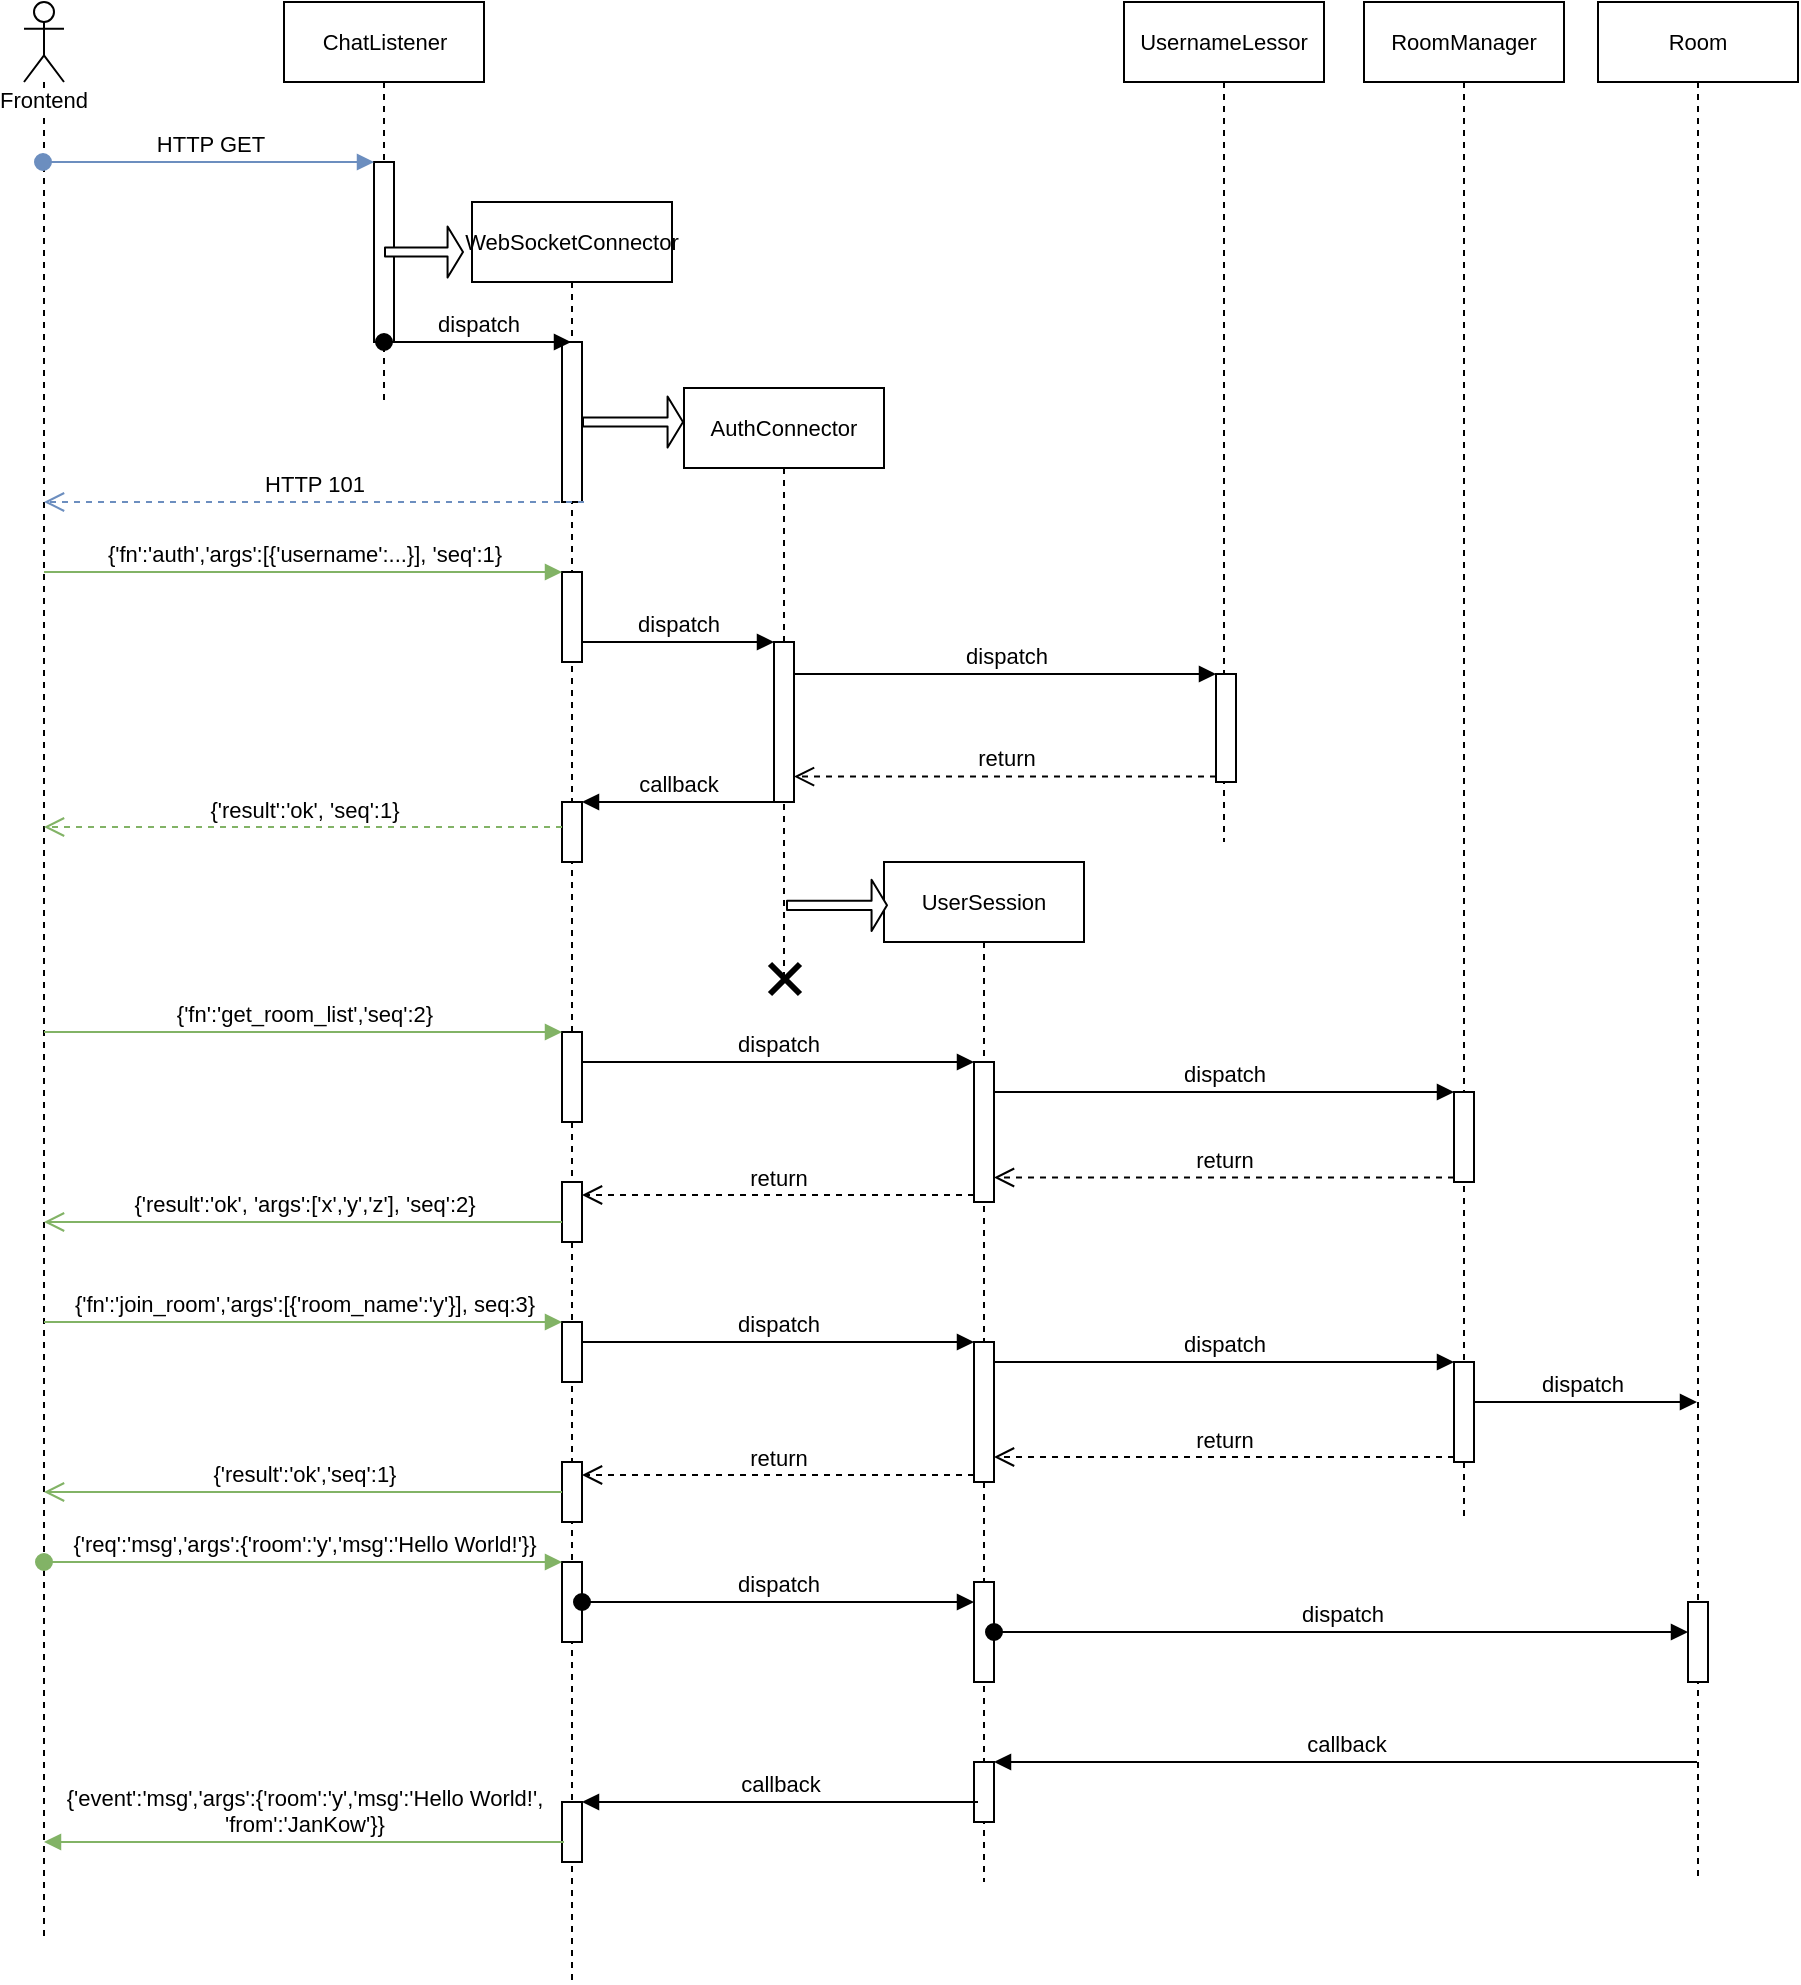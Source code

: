<mxfile version="10.2.8" type="device"><diagram id="9d11cac5-058a-353e-5eb1-6e2865a4c5b2" name="Page-1"><mxGraphModel dx="856" dy="520" grid="1" gridSize="10" guides="1" tooltips="1" connect="1" arrows="1" fold="1" page="1" pageScale="1" pageWidth="827" pageHeight="1169" background="#ffffff" math="0" shadow="0"><root><mxCell id="0"/><mxCell id="1" parent="0"/><mxCell id="4" value="WebSocketConnector" style="shape=umlLifeline;perimeter=lifelinePerimeter;whiteSpace=wrap;html=1;container=1;collapsible=0;recursiveResize=0;outlineConnect=0;fontSize=11;" parent="1" vertex="1"><mxGeometry x="264" y="140" width="100" height="890" as="geometry"/></mxCell><mxCell id="19" value="" style="html=1;points=[];perimeter=orthogonalPerimeter;fontSize=11;" parent="4" vertex="1"><mxGeometry x="45" y="70" width="10" height="80" as="geometry"/></mxCell><mxCell id="24" value="" style="html=1;points=[];perimeter=orthogonalPerimeter;fontSize=11;" parent="4" vertex="1"><mxGeometry x="45" y="185" width="10" height="45" as="geometry"/></mxCell><mxCell id="36" value="" style="html=1;points=[];perimeter=orthogonalPerimeter;fontSize=11;" parent="4" vertex="1"><mxGeometry x="45" y="415" width="10" height="45" as="geometry"/></mxCell><mxCell id="48" value="" style="html=1;points=[];perimeter=orthogonalPerimeter;fontSize=11;" parent="4" vertex="1"><mxGeometry x="45" y="560" width="10" height="30" as="geometry"/></mxCell><mxCell id="67" value="" style="html=1;points=[];perimeter=orthogonalPerimeter;fontSize=11;" parent="4" vertex="1"><mxGeometry x="45" y="680" width="10" height="40" as="geometry"/></mxCell><mxCell id="73" value="" style="html=1;points=[];perimeter=orthogonalPerimeter;fontSize=11;" parent="4" vertex="1"><mxGeometry x="45" y="300" width="10" height="30" as="geometry"/></mxCell><mxCell id="76" value="" style="html=1;points=[];perimeter=orthogonalPerimeter;fontSize=11;" parent="4" vertex="1"><mxGeometry x="45" y="490" width="10" height="30" as="geometry"/></mxCell><mxCell id="77" value="" style="html=1;points=[];perimeter=orthogonalPerimeter;fontSize=11;" parent="4" vertex="1"><mxGeometry x="45" y="630" width="10" height="30" as="geometry"/></mxCell><mxCell id="83" value="" style="html=1;points=[];perimeter=orthogonalPerimeter;fontSize=11;" parent="4" vertex="1"><mxGeometry x="45" y="800" width="10" height="30" as="geometry"/></mxCell><mxCell id="87" value="{'event':'msg','args':{'room':'y','msg':'Hello World!',&lt;br&gt;'from':'JanKow'}}" style="html=1;verticalAlign=bottom;endArrow=block;strokeWidth=1;fontSize=11;fillColor=#d5e8d4;strokeColor=#82b366;" parent="4" target="13" edge="1"><mxGeometry width="80" relative="1" as="geometry"><mxPoint x="46" y="820" as="sourcePoint"/><mxPoint x="126" y="820" as="targetPoint"/></mxGeometry></mxCell><mxCell id="6" value="AuthConnector" style="shape=umlLifeline;perimeter=lifelinePerimeter;whiteSpace=wrap;html=1;container=1;collapsible=0;recursiveResize=0;outlineConnect=0;fontSize=11;" parent="1" vertex="1"><mxGeometry x="370" y="233" width="100" height="295" as="geometry"/></mxCell><mxCell id="28" value="" style="html=1;points=[];perimeter=orthogonalPerimeter;fontSize=11;" parent="6" vertex="1"><mxGeometry x="45" y="127" width="10" height="80" as="geometry"/></mxCell><mxCell id="7" value="ChatListener" style="html=1;points=[];perimeter=orthogonalPerimeter;shape=umlLifeline;participant=label;fontFamily=Helvetica;fontSize=11;fontColor=#000000;align=center;strokeColor=#000000;fillColor=#ffffff;size=40;" parent="1" vertex="1"><mxGeometry x="170" y="40" width="100" height="200" as="geometry"/></mxCell><mxCell id="8" value="UsernameLessor" style="shape=umlLifeline;perimeter=lifelinePerimeter;whiteSpace=wrap;html=1;container=1;collapsible=0;recursiveResize=0;outlineConnect=0;fontSize=11;" parent="1" vertex="1"><mxGeometry x="590" y="40" width="100" height="420" as="geometry"/></mxCell><mxCell id="31" value="" style="html=1;points=[];perimeter=orthogonalPerimeter;fontSize=11;" parent="8" vertex="1"><mxGeometry x="46" y="336" width="10" height="54" as="geometry"/></mxCell><mxCell id="9" value="UserSession" style="shape=umlLifeline;perimeter=lifelinePerimeter;whiteSpace=wrap;html=1;container=1;collapsible=0;recursiveResize=0;outlineConnect=0;fontSize=11;" parent="1" vertex="1"><mxGeometry x="470" y="470" width="100" height="510" as="geometry"/></mxCell><mxCell id="41" value="" style="html=1;points=[];perimeter=orthogonalPerimeter;fontSize=11;" parent="9" vertex="1"><mxGeometry x="45" y="100" width="10" height="70" as="geometry"/></mxCell><mxCell id="54" value="" style="html=1;points=[];perimeter=orthogonalPerimeter;fontSize=11;" parent="9" vertex="1"><mxGeometry x="45" y="240" width="10" height="70" as="geometry"/></mxCell><mxCell id="69" value="" style="html=1;points=[];perimeter=orthogonalPerimeter;fontSize=11;" parent="9" vertex="1"><mxGeometry x="45" y="360" width="10" height="50" as="geometry"/></mxCell><mxCell id="80" value="" style="html=1;points=[];perimeter=orthogonalPerimeter;fontSize=11;" parent="9" vertex="1"><mxGeometry x="45" y="450" width="10" height="30" as="geometry"/></mxCell><mxCell id="10" value="RoomManager" style="shape=umlLifeline;perimeter=lifelinePerimeter;whiteSpace=wrap;html=1;container=1;collapsible=0;recursiveResize=0;outlineConnect=0;fontSize=11;" parent="1" vertex="1"><mxGeometry x="710" y="40" width="100" height="760" as="geometry"/></mxCell><mxCell id="45" value="" style="html=1;points=[];perimeter=orthogonalPerimeter;fontSize=11;" parent="10" vertex="1"><mxGeometry x="45" y="545" width="10" height="45" as="geometry"/></mxCell><mxCell id="63" value="dispatch" style="html=1;verticalAlign=bottom;startArrow=oval;startFill=1;endArrow=block;startSize=8;strokeWidth=1;fontSize=11;" parent="10" target="44" edge="1"><mxGeometry width="60" relative="1" as="geometry"><mxPoint x="50" y="700" as="sourcePoint"/><mxPoint x="110" y="700" as="targetPoint"/></mxGeometry></mxCell><mxCell id="13" value="Frontend" style="shape=umlLifeline;participant=umlActor;perimeter=lifelinePerimeter;whiteSpace=wrap;html=1;container=1;collapsible=0;recursiveResize=0;verticalAlign=top;spacingTop=36;labelBackgroundColor=#ffffff;outlineConnect=0;fontSize=11;" parent="1" vertex="1"><mxGeometry x="40" y="40" width="20" height="970" as="geometry"/></mxCell><mxCell id="16" value="" style="html=1;points=[];perimeter=orthogonalPerimeter;fontSize=11;" parent="1" vertex="1"><mxGeometry x="215" y="120" width="10" height="90" as="geometry"/></mxCell><mxCell id="17" value="HTTP GET" style="html=1;verticalAlign=bottom;startArrow=oval;endArrow=block;startSize=8;strokeWidth=1;fontSize=11;fillColor=#dae8fc;strokeColor=#6c8ebf;" parent="1" edge="1"><mxGeometry relative="1" as="geometry"><mxPoint x="49.5" y="120" as="sourcePoint"/><mxPoint x="215" y="120" as="targetPoint"/></mxGeometry></mxCell><mxCell id="18" value="dispatch" style="html=1;verticalAlign=bottom;startArrow=oval;startFill=1;endArrow=block;startSize=8;strokeWidth=1;fontSize=11;" parent="1" target="4" edge="1"><mxGeometry width="60" relative="1" as="geometry"><mxPoint x="220" y="210" as="sourcePoint"/><mxPoint x="280" y="210" as="targetPoint"/></mxGeometry></mxCell><mxCell id="20" value="HTTP 101" style="html=1;verticalAlign=bottom;endArrow=open;dashed=1;endSize=8;strokeWidth=1;fontSize=11;fillColor=#dae8fc;strokeColor=#6c8ebf;" parent="1" target="13" edge="1"><mxGeometry relative="1" as="geometry"><mxPoint x="320" y="290" as="sourcePoint"/><mxPoint x="240" y="290" as="targetPoint"/></mxGeometry></mxCell><mxCell id="25" value="{'fn':'auth','args':[{'username':...}], 'seq':1}" style="html=1;verticalAlign=bottom;endArrow=block;entryX=0;entryY=0;strokeWidth=1;fontSize=11;fillColor=#d5e8d4;strokeColor=#82b366;" parent="1" source="13" target="24" edge="1"><mxGeometry relative="1" as="geometry"><mxPoint x="240" y="325" as="sourcePoint"/></mxGeometry></mxCell><mxCell id="26" value="{'result':'ok', 'seq':1}" style="html=1;verticalAlign=bottom;endArrow=open;dashed=1;endSize=8;strokeWidth=1;fontSize=11;fillColor=#d5e8d4;strokeColor=#82b366;" parent="1" target="13" edge="1"><mxGeometry relative="1" as="geometry"><mxPoint x="240" y="401" as="targetPoint"/><mxPoint x="309" y="452.5" as="sourcePoint"/></mxGeometry></mxCell><mxCell id="29" value="dispatch" style="html=1;verticalAlign=bottom;endArrow=block;entryX=0;entryY=0;strokeWidth=1;fontSize=11;" parent="1" source="24" target="28" edge="1"><mxGeometry relative="1" as="geometry"><mxPoint x="353" y="360" as="sourcePoint"/></mxGeometry></mxCell><mxCell id="32" value="dispatch" style="html=1;verticalAlign=bottom;endArrow=block;entryX=0;entryY=0;strokeWidth=1;fontSize=11;" parent="1" source="28" target="31" edge="1"><mxGeometry relative="1" as="geometry"><mxPoint x="566" y="376" as="sourcePoint"/></mxGeometry></mxCell><mxCell id="33" value="return" style="html=1;verticalAlign=bottom;endArrow=open;dashed=1;endSize=8;exitX=0;exitY=0.95;strokeWidth=1;fontSize=11;" parent="1" source="31" target="28" edge="1"><mxGeometry relative="1" as="geometry"><mxPoint x="430" y="425" as="targetPoint"/></mxGeometry></mxCell><mxCell id="11" value="" style="shape=umlDestroy;whiteSpace=wrap;html=1;strokeWidth=3;fontSize=11;" parent="1" vertex="1"><mxGeometry x="413" y="521" width="15" height="15" as="geometry"/></mxCell><mxCell id="37" value="{'fn':'get_room_list','seq':2}" style="html=1;verticalAlign=bottom;endArrow=block;entryX=0;entryY=0;strokeWidth=1;fontSize=11;fillColor=#d5e8d4;strokeColor=#82b366;" parent="1" source="13" target="36" edge="1"><mxGeometry relative="1" as="geometry"><mxPoint x="239" y="555" as="sourcePoint"/></mxGeometry></mxCell><mxCell id="38" value="{'result':'ok', 'args':['x','y','z'], 'seq':2}" style="html=1;verticalAlign=bottom;endArrow=open;endSize=8;strokeWidth=1;fontSize=11;fillColor=#d5e8d4;strokeColor=#82b366;" parent="1" source="76" target="13" edge="1"><mxGeometry relative="1" as="geometry"><mxPoint x="239" y="631" as="targetPoint"/><Array as="points"><mxPoint x="290" y="650"/></Array></mxGeometry></mxCell><mxCell id="42" value="dispatch" style="html=1;verticalAlign=bottom;endArrow=block;entryX=0;entryY=0;strokeWidth=1;fontSize=11;" parent="1" source="36" target="41" edge="1"><mxGeometry relative="1" as="geometry"><mxPoint x="445" y="555" as="sourcePoint"/></mxGeometry></mxCell><mxCell id="43" value="return" style="html=1;verticalAlign=bottom;endArrow=open;endSize=8;exitX=0;exitY=0.95;strokeWidth=1;fontSize=11;endFill=0;dashed=1;" parent="1" source="41" target="76" edge="1"><mxGeometry relative="1" as="geometry"><mxPoint x="445" y="631" as="targetPoint"/></mxGeometry></mxCell><mxCell id="44" value="Room" style="shape=umlLifeline;perimeter=lifelinePerimeter;whiteSpace=wrap;html=1;container=1;collapsible=0;recursiveResize=0;outlineConnect=0;fontSize=11;" parent="1" vertex="1"><mxGeometry x="827" y="40" width="100" height="940" as="geometry"/></mxCell><mxCell id="78" value="" style="html=1;points=[];perimeter=orthogonalPerimeter;fontSize=11;" parent="44" vertex="1"><mxGeometry x="45" y="800" width="10" height="40" as="geometry"/></mxCell><mxCell id="46" value="dispatch" style="html=1;verticalAlign=bottom;endArrow=block;entryX=0;entryY=0;strokeWidth=1;fontSize=11;" parent="1" source="41" target="45" edge="1"><mxGeometry relative="1" as="geometry"><mxPoint x="685" y="585" as="sourcePoint"/></mxGeometry></mxCell><mxCell id="47" value="return" style="html=1;verticalAlign=bottom;endArrow=open;dashed=1;endSize=8;exitX=0;exitY=0.95;strokeWidth=1;fontSize=11;" parent="1" source="45" target="41" edge="1"><mxGeometry relative="1" as="geometry"><mxPoint x="685" y="661" as="targetPoint"/></mxGeometry></mxCell><mxCell id="49" value="{'fn':'join_room','args':[{'room_name':'y'}], seq:3}" style="html=1;verticalAlign=bottom;endArrow=block;entryX=0;entryY=0;strokeWidth=1;fontSize=11;fillColor=#d5e8d4;strokeColor=#82b366;" parent="1" source="13" target="48" edge="1"><mxGeometry relative="1" as="geometry"><mxPoint x="239" y="700" as="sourcePoint"/></mxGeometry></mxCell><mxCell id="50" value="{'result':'ok','seq':1}" style="html=1;verticalAlign=bottom;endArrow=open;endSize=8;strokeWidth=1;fontSize=11;fillColor=#d5e8d4;strokeColor=#82b366;" parent="1" source="77" target="13" edge="1"><mxGeometry relative="1" as="geometry"><mxPoint x="40" y="795" as="targetPoint"/><mxPoint x="290" y="790" as="sourcePoint"/></mxGeometry></mxCell><mxCell id="55" value="dispatch" style="html=1;verticalAlign=bottom;endArrow=block;entryX=0;entryY=0;strokeWidth=1;fontSize=11;" parent="1" source="48" target="54" edge="1"><mxGeometry relative="1" as="geometry"><mxPoint x="445" y="710" as="sourcePoint"/></mxGeometry></mxCell><mxCell id="56" value="return" style="html=1;verticalAlign=bottom;endArrow=open;endSize=8;exitX=0;exitY=0.95;strokeWidth=1;fontSize=11;dashed=1;" parent="1" source="54" target="77" edge="1"><mxGeometry relative="1" as="geometry"><mxPoint x="445" y="786" as="targetPoint"/></mxGeometry></mxCell><mxCell id="57" value="" style="html=1;points=[];perimeter=orthogonalPerimeter;fontSize=11;" parent="1" vertex="1"><mxGeometry x="755" y="720" width="10" height="50" as="geometry"/></mxCell><mxCell id="58" value="dispatch" style="html=1;verticalAlign=bottom;endArrow=block;entryX=0;entryY=0;strokeWidth=1;fontSize=11;" parent="1" source="54" target="57" edge="1"><mxGeometry relative="1" as="geometry"><mxPoint x="800" y="720" as="sourcePoint"/></mxGeometry></mxCell><mxCell id="59" value="return" style="html=1;verticalAlign=bottom;endArrow=open;dashed=1;endSize=8;exitX=0;exitY=0.95;strokeWidth=1;fontSize=11;" parent="1" source="57" target="54" edge="1"><mxGeometry relative="1" as="geometry"><mxPoint x="800" y="796" as="targetPoint"/></mxGeometry></mxCell><mxCell id="68" value="{'req':'msg','args':{'room':'y','msg':'Hello World!'}}" style="html=1;verticalAlign=bottom;startArrow=oval;endArrow=block;startSize=8;strokeWidth=1;fontSize=11;fillColor=#d5e8d4;strokeColor=#82b366;" parent="1" source="13" target="67" edge="1"><mxGeometry relative="1" as="geometry"><mxPoint x="254" y="820" as="sourcePoint"/></mxGeometry></mxCell><mxCell id="70" value="dispatch" style="html=1;verticalAlign=bottom;startArrow=oval;endArrow=block;startSize=8;strokeWidth=1;fontSize=11;" parent="1" source="67" target="69" edge="1"><mxGeometry relative="1" as="geometry"><mxPoint x="455" y="840" as="sourcePoint"/></mxGeometry></mxCell><mxCell id="74" value="callback" style="html=1;verticalAlign=bottom;endArrow=block;entryX=1;entryY=0;strokeWidth=1;fontSize=11;" parent="1" source="28" target="73" edge="1"><mxGeometry relative="1" as="geometry"><mxPoint x="379" y="430" as="sourcePoint"/></mxGeometry></mxCell><mxCell id="79" value="dispatch" style="html=1;verticalAlign=bottom;startArrow=oval;endArrow=block;startSize=8;strokeWidth=1;fontSize=11;" parent="1" source="69" target="78" edge="1"><mxGeometry relative="1" as="geometry"><mxPoint x="812" y="830" as="sourcePoint"/></mxGeometry></mxCell><mxCell id="81" value="callback" style="html=1;verticalAlign=bottom;endArrow=block;entryX=1;entryY=0;strokeWidth=1;fontSize=11;" parent="1" source="44" target="80" edge="1"><mxGeometry relative="1" as="geometry"><mxPoint x="585" y="920" as="sourcePoint"/></mxGeometry></mxCell><mxCell id="84" value="callback" style="html=1;verticalAlign=bottom;endArrow=block;entryX=1;entryY=0;strokeWidth=1;fontSize=11;" parent="1" target="83" edge="1"><mxGeometry relative="1" as="geometry"><mxPoint x="517" y="940" as="sourcePoint"/></mxGeometry></mxCell><mxCell id="88" value="" style="shape=flexArrow;endArrow=classic;html=1;fillColor=#ffffff;strokeWidth=1;fontSize=11;width=4.571;endSize=2.24;" parent="1" edge="1"><mxGeometry width="50" height="50" relative="1" as="geometry"><mxPoint x="220" y="165" as="sourcePoint"/><mxPoint x="260" y="165" as="targetPoint"/></mxGeometry></mxCell><mxCell id="89" value="" style="shape=flexArrow;endArrow=classic;html=1;fillColor=#ffffff;strokeWidth=1;fontSize=11;width=4.571;endSize=2.24;" parent="1" edge="1"><mxGeometry width="50" height="50" relative="1" as="geometry"><mxPoint x="319" y="250" as="sourcePoint"/><mxPoint x="370" y="250" as="targetPoint"/></mxGeometry></mxCell><mxCell id="90" value="" style="shape=flexArrow;endArrow=classic;html=1;fillColor=#ffffff;strokeWidth=1;fontSize=11;width=4.571;endSize=2.24;" parent="1" edge="1"><mxGeometry width="50" height="50" relative="1" as="geometry"><mxPoint x="421" y="491.667" as="sourcePoint"/><mxPoint x="472" y="491.667" as="targetPoint"/></mxGeometry></mxCell></root></mxGraphModel></diagram><diagram id="e17fe88d-9c08-3a24-ee42-f33018ac5349" name="Page-2"><mxGraphModel dx="1683" dy="520" grid="1" gridSize="10" guides="1" tooltips="1" connect="1" arrows="1" fold="1" page="1" pageScale="1" pageWidth="827" pageHeight="1169" background="#ffffff" math="0" shadow="0"><root><mxCell id="0"/><mxCell id="1" parent="0"/><mxCell id="2" value="ChatListener" style="swimlane;fontStyle=1;align=center;verticalAlign=top;childLayout=stackLayout;horizontal=1;startSize=26;horizontalStack=0;resizeParent=1;resizeParentMax=0;resizeLast=0;collapsible=1;marginBottom=0;swimlaneFillColor=#ffffff;fontSize=11;shadow=1;fillColor=#fff2cc;strokeColor=#d6b656;" parent="1" vertex="1"><mxGeometry x="-70" y="222" width="310" height="112" as="geometry"/></mxCell><mxCell id="3" value="socketHandler: int" style="text;strokeColor=none;fillColor=none;align=left;verticalAlign=top;spacingLeft=4;spacingRight=4;overflow=hidden;rotatable=0;points=[[0,0.5],[1,0.5]];portConstraint=eastwest;" parent="2" vertex="1"><mxGeometry y="26" width="310" height="26" as="geometry"/></mxCell><mxCell id="4" value="" style="line;strokeWidth=1;fillColor=none;align=left;verticalAlign=middle;spacingTop=-1;spacingLeft=3;spacingRight=3;rotatable=0;labelPosition=right;points=[];portConstraint=eastwest;" parent="2" vertex="1"><mxGeometry y="52" width="310" height="8" as="geometry"/></mxCell><mxCell id="59" value="--- listenForConnections(socketHandler int): socket int" style="text;strokeColor=none;fillColor=none;align=left;verticalAlign=top;spacingLeft=4;spacingRight=4;overflow=hidden;rotatable=0;points=[[0,0.5],[1,0.5]];portConstraint=eastwest;" parent="2" vertex="1"><mxGeometry y="60" width="310" height="26" as="geometry"/></mxCell><mxCell id="5" value="#-- spawnConnector: (socket int) WebSocketConnector" style="text;strokeColor=none;fillColor=none;align=left;verticalAlign=top;spacingLeft=4;spacingRight=4;overflow=hidden;rotatable=0;points=[[0,0.5],[1,0.5]];portConstraint=eastwest;" parent="2" vertex="1"><mxGeometry y="86" width="310" height="26" as="geometry"/></mxCell><mxCell id="27" value="WebSocketConnector" style="swimlane;fontStyle=1;align=center;verticalAlign=top;childLayout=stackLayout;horizontal=1;startSize=26;horizontalStack=0;resizeParent=1;resizeParentMax=0;resizeLast=0;collapsible=1;marginBottom=0;swimlaneFillColor=#ffffff;fontSize=11;shadow=1;fillColor=#fff2cc;strokeColor=#d6b656;" parent="1" vertex="1"><mxGeometry x="-58.5" y="389" width="287" height="164" as="geometry"/></mxCell><mxCell id="28" value="listeningActor: address&lt;Authorizer|UserSession&gt;" style="text;strokeColor=none;fillColor=none;align=left;verticalAlign=top;spacingLeft=4;spacingRight=4;overflow=hidden;rotatable=0;points=[[0,0.5],[1,0.5]];portConstraint=eastwest;" parent="27" vertex="1"><mxGeometry y="26" width="287" height="26" as="geometry"/></mxCell><mxCell id="48" value="socket: int" style="text;strokeColor=none;fillColor=none;align=left;verticalAlign=top;spacingLeft=4;spacingRight=4;overflow=hidden;rotatable=0;points=[[0,0.5],[1,0.5]];portConstraint=eastwest;" parent="27" vertex="1"><mxGeometry y="52" width="287" height="26" as="geometry"/></mxCell><mxCell id="29" value="" style="line;strokeWidth=1;fillColor=none;align=left;verticalAlign=middle;spacingTop=-1;spacingLeft=3;spacingRight=3;rotatable=0;labelPosition=right;points=[];portConstraint=eastwest;" parent="27" vertex="1"><mxGeometry y="78" width="287" height="8" as="geometry"/></mxCell><mxCell id="51" value="--- structToFrame(message struct)" style="text;strokeColor=none;fillColor=none;align=left;verticalAlign=top;spacingLeft=4;spacingRight=4;overflow=hidden;rotatable=0;points=[[0,0.5],[1,0.5]];portConstraint=eastwest;" parent="27" vertex="1"><mxGeometry y="86" width="287" height="26" as="geometry"/></mxCell><mxCell id="52" value="--- frameToStuct(frame string)" style="text;strokeColor=none;fillColor=none;align=left;verticalAlign=top;spacingLeft=4;spacingRight=4;overflow=hidden;rotatable=0;points=[[0,0.5],[1,0.5]];portConstraint=eastwest;" parent="27" vertex="1"><mxGeometry y="112" width="287" height="26" as="geometry"/></mxCell><mxCell id="49" value="--- receiveFromSocket(socket)&#10;" style="text;strokeColor=none;fillColor=none;align=left;verticalAlign=top;spacingLeft=4;spacingRight=4;overflow=hidden;rotatable=0;points=[[0,0.5],[1,0.5]];portConstraint=eastwest;" parent="27" vertex="1"><mxGeometry y="138" width="287" height="26" as="geometry"/></mxCell><mxCell id="J-t5DaQAHa5lN1HI0Ne4-85" value="obtainName: struct&amp;lt;string,address&amp;lt;Authorizer&amp;gt;&amp;gt;" style="edgeStyle=orthogonalEdgeStyle;rounded=0;orthogonalLoop=1;jettySize=auto;html=1;" edge="1" parent="1" source="31" target="35"><mxGeometry x="0.453" y="-100" relative="1" as="geometry"><Array as="points"><mxPoint x="620" y="360"/><mxPoint x="620" y="360"/></Array><mxPoint as="offset"/></mxGeometry></mxCell><mxCell id="J-t5DaQAHa5lN1HI0Ne4-86" value="returnObtainedName: struct&amp;lt;string,int&amp;gt;" style="edgeStyle=orthogonalEdgeStyle;rounded=0;orthogonalLoop=1;jettySize=auto;html=1;" edge="1" parent="1" source="35" target="31"><mxGeometry x="0.402" y="-80" relative="1" as="geometry"><mxPoint x="470" y="500" as="targetPoint"/><mxPoint x="570" y="360" as="sourcePoint"/><Array as="points"><mxPoint x="590" y="360"/><mxPoint x="590" y="360"/></Array><mxPoint as="offset"/></mxGeometry></mxCell><mxCell id="31" value="Authorizer" style="swimlane;fontStyle=1;align=center;verticalAlign=top;childLayout=stackLayout;horizontal=1;startSize=26;horizontalStack=0;resizeParent=1;resizeParentMax=0;resizeLast=0;collapsible=1;marginBottom=0;swimlaneFillColor=#ffffff;fontSize=11;shadow=1;fillColor=#fff2cc;strokeColor=#d6b656;" parent="1" vertex="1"><mxGeometry x="480" y="415" width="250" height="60" as="geometry"/></mxCell><mxCell id="32" value="connector: address&lt;WebSocketConnector&gt;" style="text;strokeColor=none;fillColor=none;align=left;verticalAlign=top;spacingLeft=4;spacingRight=4;overflow=hidden;rotatable=0;points=[[0,0.5],[1,0.5]];portConstraint=eastwest;" parent="31" vertex="1"><mxGeometry y="26" width="250" height="26" as="geometry"/></mxCell><mxCell id="33" value="" style="line;strokeWidth=1;fillColor=none;align=left;verticalAlign=middle;spacingTop=-1;spacingLeft=3;spacingRight=3;rotatable=0;labelPosition=right;points=[];portConstraint=eastwest;" parent="31" vertex="1"><mxGeometry y="52" width="250" height="8" as="geometry"/></mxCell><mxCell id="35" value="UsernameKeeper" style="swimlane;fontStyle=1;align=center;verticalAlign=top;childLayout=stackLayout;horizontal=1;startSize=26;horizontalStack=0;resizeParent=1;resizeParentMax=0;resizeLast=0;collapsible=1;marginBottom=0;swimlaneFillColor=#ffffff;fontSize=11;shadow=1;fillColor=#fff2cc;strokeColor=#d6b656;" parent="1" vertex="1"><mxGeometry x="485" y="238" width="240" height="60" as="geometry"/></mxCell><mxCell id="36" value="reservedNames: vector(string)" style="text;strokeColor=none;fillColor=none;align=left;verticalAlign=top;spacingLeft=4;spacingRight=4;overflow=hidden;rotatable=0;points=[[0,0.5],[1,0.5]];portConstraint=eastwest;" parent="35" vertex="1"><mxGeometry y="26" width="240" height="26" as="geometry"/></mxCell><mxCell id="37" value="" style="line;strokeWidth=1;fillColor=none;align=left;verticalAlign=middle;spacingTop=-1;spacingLeft=3;spacingRight=3;rotatable=0;labelPosition=right;points=[];portConstraint=eastwest;" parent="35" vertex="1"><mxGeometry y="52" width="240" height="8" as="geometry"/></mxCell><mxCell id="J-t5DaQAHa5lN1HI0Ne4-122" value="&lt;span&gt;returnRoomList:: vector&amp;lt;string&amp;gt;&lt;/span&gt;" style="edgeStyle=orthogonalEdgeStyle;rounded=0;orthogonalLoop=1;jettySize=auto;html=1;" edge="1" parent="1" source="39" target="J-t5DaQAHa5lN1HI0Ne4-89"><mxGeometry x="-0.465" relative="1" as="geometry"><Array as="points"><mxPoint x="830" y="420"/></Array><mxPoint as="offset"/></mxGeometry></mxCell><mxCell id="J-t5DaQAHa5lN1HI0Ne4-128" value="joinUser: struct&amp;lt;string, &lt;br&gt;address&amp;lt;UserSession&amp;gt;&amp;gt;" style="edgeStyle=orthogonalEdgeStyle;rounded=0;orthogonalLoop=1;jettySize=auto;html=1;shadow=0;align=right;" edge="1" parent="1" source="39" target="43"><mxGeometry x="0.529" y="10" relative="1" as="geometry"><Array as="points"><mxPoint x="1070" y="610"/><mxPoint x="1070" y="610"/></Array><mxPoint as="offset"/></mxGeometry></mxCell><mxCell id="39" value="RoomManager" style="swimlane;fontStyle=1;align=center;verticalAlign=top;childLayout=stackLayout;horizontal=1;startSize=26;horizontalStack=0;resizeParent=1;resizeParentMax=0;resizeLast=0;collapsible=1;marginBottom=0;swimlaneFillColor=#ffffff;fontSize=11;shadow=1;fillColor=#fff2cc;strokeColor=#d6b656;" parent="1" vertex="1"><mxGeometry x="1005" y="376" width="420" height="60" as="geometry"/></mxCell><mxCell id="40" value="rooms: vector&lt;struct&lt;string, address&lt;Room&gt;&gt;&gt;" style="text;strokeColor=none;fillColor=none;align=left;verticalAlign=top;spacingLeft=4;spacingRight=4;overflow=hidden;rotatable=0;points=[[0,0.5],[1,0.5]];portConstraint=eastwest;" parent="39" vertex="1"><mxGeometry y="26" width="420" height="26" as="geometry"/></mxCell><mxCell id="41" value="" style="line;strokeWidth=1;fillColor=none;align=left;verticalAlign=middle;spacingTop=-1;spacingLeft=3;spacingRight=3;rotatable=0;labelPosition=right;points=[];portConstraint=eastwest;" parent="39" vertex="1"><mxGeometry y="52" width="420" height="8" as="geometry"/></mxCell><mxCell id="J-t5DaQAHa5lN1HI0Ne4-125" value="popMessage:&lt;br&gt;&amp;nbsp;struct&amp;lt;int, string, string&amp;gt;" style="edgeStyle=orthogonalEdgeStyle;rounded=0;orthogonalLoop=1;jettySize=auto;html=1;align=right;" edge="1" parent="1" source="43" target="J-t5DaQAHa5lN1HI0Ne4-89"><mxGeometry x="0.782" y="-10" relative="1" as="geometry"><Array as="points"><mxPoint x="810" y="766"/></Array><mxPoint as="offset"/></mxGeometry></mxCell><mxCell id="J-t5DaQAHa5lN1HI0Ne4-129" value="returnJoinResult:&lt;br&gt;struct &amp;lt;string, int&amp;gt;" style="edgeStyle=orthogonalEdgeStyle;rounded=0;orthogonalLoop=1;jettySize=auto;html=1;shadow=0;align=left;" edge="1" parent="1" source="43" target="39"><mxGeometry x="0.647" y="10" relative="1" as="geometry"><Array as="points"><mxPoint x="1100" y="600"/><mxPoint x="1100" y="600"/></Array><mxPoint as="offset"/></mxGeometry></mxCell><mxCell id="43" value="Room" style="swimlane;fontStyle=1;align=center;verticalAlign=top;childLayout=stackLayout;horizontal=1;startSize=26;horizontalStack=0;resizeParent=1;resizeParentMax=0;resizeLast=0;collapsible=1;marginBottom=0;swimlaneFillColor=#ffffff;fontSize=11;shadow=1;fillColor=#fff2cc;strokeColor=#d6b656;" parent="1" vertex="1"><mxGeometry x="1010" y="710" width="410" height="112" as="geometry"/></mxCell><mxCell id="44" value="joinedUsers: vector&lt;struct&lt;string, address&lt;UserSession&gt;&gt;&gt;" style="text;strokeColor=none;fillColor=none;align=left;verticalAlign=top;spacingLeft=4;spacingRight=4;overflow=hidden;rotatable=0;points=[[0,0.5],[1,0.5]];portConstraint=eastwest;" parent="43" vertex="1"><mxGeometry y="26" width="410" height="26" as="geometry"/></mxCell><mxCell id="45" value="" style="line;strokeWidth=1;fillColor=none;align=left;verticalAlign=middle;spacingTop=-1;spacingLeft=3;spacingRight=3;rotatable=0;labelPosition=right;points=[];portConstraint=eastwest;" parent="43" vertex="1"><mxGeometry y="52" width="410" height="8" as="geometry"/></mxCell><mxCell id="46" value="&lt;-- pushMessageToUser: (message string, username user) UserSession" style="text;strokeColor=none;fillColor=none;align=left;verticalAlign=top;spacingLeft=4;spacingRight=4;overflow=hidden;rotatable=0;points=[[0,0.5],[1,0.5]];portConstraint=eastwest;" parent="43" vertex="1"><mxGeometry y="60" width="410" height="26" as="geometry"/></mxCell><mxCell id="65" value="--&gt; popMessage: (message string, username user) UserSession" style="text;strokeColor=none;fillColor=none;align=left;verticalAlign=top;spacingLeft=4;spacingRight=4;overflow=hidden;rotatable=0;points=[[0,0.5],[1,0.5]];portConstraint=eastwest;" parent="43" vertex="1"><mxGeometry y="86" width="410" height="26" as="geometry"/></mxCell><mxCell id="J-t5DaQAHa5lN1HI0Ne4-71" value="ServerStarter" style="swimlane;fontStyle=1;align=center;verticalAlign=top;childLayout=stackLayout;horizontal=1;startSize=26;horizontalStack=0;resizeParent=1;resizeParentMax=0;resizeLast=0;collapsible=1;marginBottom=0;swimlaneFillColor=#ffffff;fontSize=11;shadow=1;fillColor=#fff2cc;strokeColor=#d6b656;" vertex="1" parent="1"><mxGeometry x="450" y="27" width="310" height="112" as="geometry"/></mxCell><mxCell id="J-t5DaQAHa5lN1HI0Ne4-72" value="socketHandler: int" style="text;strokeColor=none;fillColor=none;align=left;verticalAlign=top;spacingLeft=4;spacingRight=4;overflow=hidden;rotatable=0;points=[[0,0.5],[1,0.5]];portConstraint=eastwest;" vertex="1" parent="J-t5DaQAHa5lN1HI0Ne4-71"><mxGeometry y="26" width="310" height="26" as="geometry"/></mxCell><mxCell id="J-t5DaQAHa5lN1HI0Ne4-78" value="roomList: vector&lt;string&gt;&#10;" style="text;strokeColor=none;fillColor=none;align=left;verticalAlign=top;spacingLeft=4;spacingRight=4;overflow=hidden;rotatable=0;points=[[0,0.5],[1,0.5]];portConstraint=eastwest;" vertex="1" parent="J-t5DaQAHa5lN1HI0Ne4-71"><mxGeometry y="52" width="310" height="26" as="geometry"/></mxCell><mxCell id="J-t5DaQAHa5lN1HI0Ne4-80" value="adminList: vector&lt;struct&lt;string,string&gt;&gt;&#10;" style="text;strokeColor=none;fillColor=none;align=left;verticalAlign=top;spacingLeft=4;spacingRight=4;overflow=hidden;rotatable=0;points=[[0,0.5],[1,0.5]];portConstraint=eastwest;" vertex="1" parent="J-t5DaQAHa5lN1HI0Ne4-71"><mxGeometry y="78" width="310" height="26" as="geometry"/></mxCell><mxCell id="J-t5DaQAHa5lN1HI0Ne4-73" value="" style="line;strokeWidth=1;fillColor=none;align=left;verticalAlign=middle;spacingTop=-1;spacingLeft=3;spacingRight=3;rotatable=0;labelPosition=right;points=[];portConstraint=eastwest;" vertex="1" parent="J-t5DaQAHa5lN1HI0Ne4-71"><mxGeometry y="104" width="310" height="8" as="geometry"/></mxCell><mxCell id="J-t5DaQAHa5lN1HI0Ne4-76" value="socketHandler: int&lt;br&gt;" style="shape=flexArrow;endArrow=classic;html=1;edgeStyle=orthogonalEdgeStyle;fillColor=#fff2cc;strokeColor=#d6b656;shadow=1;fontStyle=1" edge="1" parent="1" source="J-t5DaQAHa5lN1HI0Ne4-71" target="2"><mxGeometry width="50" height="50" relative="1" as="geometry"><mxPoint x="200" y="80" as="sourcePoint"/><mxPoint x="250" y="30" as="targetPoint"/></mxGeometry></mxCell><mxCell id="J-t5DaQAHa5lN1HI0Ne4-77" value="roomList: vector&amp;lt;string&amp;gt;" style="shape=flexArrow;endArrow=classic;html=1;edgeStyle=orthogonalEdgeStyle;shadow=1;fillColor=#fff2cc;strokeColor=#d6b656;fontStyle=1" edge="1" parent="1" source="J-t5DaQAHa5lN1HI0Ne4-71" target="39"><mxGeometry width="50" height="50" relative="1" as="geometry"><mxPoint x="900" y="90" as="sourcePoint"/><mxPoint x="950" y="40" as="targetPoint"/></mxGeometry></mxCell><mxCell id="J-t5DaQAHa5lN1HI0Ne4-79" value="&lt;b&gt;name: string&lt;/b&gt;" style="shape=flexArrow;endArrow=classic;html=1;fillColor=#fff2cc;strokeColor=#d6b656;shadow=1;" edge="1" parent="1" source="39" target="43"><mxGeometry width="50" height="50" relative="1" as="geometry"><mxPoint x="1420" y="573" as="sourcePoint"/><mxPoint x="1410" y="753" as="targetPoint"/><Array as="points"/></mxGeometry></mxCell><mxCell id="J-t5DaQAHa5lN1HI0Ne4-82" value="preservedNames: vector&amp;lt;string&amp;gt;" style="shape=flexArrow;endArrow=classic;html=1;fillColor=#fff2cc;strokeColor=#d6b656;shadow=1;fontStyle=1" edge="1" parent="1" source="J-t5DaQAHa5lN1HI0Ne4-71" target="35"><mxGeometry width="50" height="50" relative="1" as="geometry"><mxPoint x="400" y="220" as="sourcePoint"/><mxPoint x="450" y="170" as="targetPoint"/></mxGeometry></mxCell><mxCell id="J-t5DaQAHa5lN1HI0Ne4-83" value="socket: int" style="shape=flexArrow;endArrow=classic;html=1;edgeStyle=orthogonalEdgeStyle;fillColor=#fff2cc;strokeColor=#d6b656;shadow=1;fontStyle=1" edge="1" parent="1" source="2" target="27"><mxGeometry x="-0.418" width="50" height="50" relative="1" as="geometry"><mxPoint x="118.5" y="410" as="sourcePoint"/><mxPoint x="168.5" y="360" as="targetPoint"/><mxPoint as="offset"/></mxGeometry></mxCell><mxCell id="J-t5DaQAHa5lN1HI0Ne4-84" value="connector:&lt;br&gt;address&amp;lt;WebSocketConnector&amp;gt;&lt;br&gt;" style="shape=flexArrow;endArrow=classic;html=1;edgeStyle=orthogonalEdgeStyle;fillColor=#fff2cc;strokeColor=#d6b656;shadow=1;fontStyle=1" edge="1" parent="1" source="27" target="31"><mxGeometry x="0.841" y="-110" width="50" height="50" relative="1" as="geometry"><mxPoint x="625" y="275" as="sourcePoint"/><mxPoint x="675" y="225" as="targetPoint"/><Array as="points"><mxPoint x="460" y="440"/><mxPoint x="460" y="440"/></Array><mxPoint x="-110" y="-110" as="offset"/></mxGeometry></mxCell><mxCell id="J-t5DaQAHa5lN1HI0Ne4-87" value="&lt;span&gt;switchActor: &lt;br&gt;address&amp;lt;UserSession&amp;gt;&lt;/span&gt;" style="edgeStyle=orthogonalEdgeStyle;rounded=0;orthogonalLoop=1;jettySize=auto;html=1;" edge="1" parent="1" source="31" target="27"><mxGeometry x="0.272" relative="1" as="geometry"><mxPoint x="520" y="560" as="sourcePoint"/><mxPoint x="405" y="519" as="targetPoint"/><Array as="points"><mxPoint x="490" y="490"/></Array><mxPoint as="offset"/></mxGeometry></mxCell><mxCell id="J-t5DaQAHa5lN1HI0Ne4-88" value="&lt;span&gt;passToActor: struct&lt;/span&gt;" style="edgeStyle=orthogonalEdgeStyle;rounded=0;orthogonalLoop=1;jettySize=auto;html=1;" edge="1" parent="1" source="27" target="31"><mxGeometry x="0.888" y="-40" relative="1" as="geometry"><mxPoint x="410" y="488" as="sourcePoint"/><mxPoint x="650" y="540" as="targetPoint"/><Array as="points"><mxPoint x="530" y="540"/></Array><mxPoint y="1" as="offset"/></mxGeometry></mxCell><mxCell id="J-t5DaQAHa5lN1HI0Ne4-98" value="passToSocket: struct" style="edgeStyle=orthogonalEdgeStyle;rounded=0;orthogonalLoop=1;jettySize=auto;html=1;exitX=0;exitY=0;exitDx=0;exitDy=0;exitPerimeter=0;" edge="1" parent="1" source="J-t5DaQAHa5lN1HI0Ne4-90" target="27"><mxGeometry x="0.438" relative="1" as="geometry"><Array as="points"><mxPoint x="155" y="610"/></Array><mxPoint as="offset"/></mxGeometry></mxCell><mxCell id="J-t5DaQAHa5lN1HI0Ne4-121" value="&lt;span&gt;requestRoomList: &lt;br&gt;address&amp;lt;UserSession&amp;gt;&lt;/span&gt;" style="edgeStyle=orthogonalEdgeStyle;rounded=0;orthogonalLoop=1;jettySize=auto;html=1;" edge="1" parent="1" source="J-t5DaQAHa5lN1HI0Ne4-89" target="39"><mxGeometry x="0.537" relative="1" as="geometry"><Array as="points"><mxPoint x="810" y="390"/></Array><mxPoint x="1" as="offset"/></mxGeometry></mxCell><mxCell id="J-t5DaQAHa5lN1HI0Ne4-124" value="joinRoom: struct&amp;lt;string, &lt;br&gt;address&amp;lt;UserSession&amp;gt;&amp;gt;" style="edgeStyle=orthogonalEdgeStyle;rounded=0;orthogonalLoop=1;jettySize=auto;html=1;" edge="1" parent="1" source="J-t5DaQAHa5lN1HI0Ne4-89" target="39"><mxGeometry x="0.387" relative="1" as="geometry"><Array as="points"><mxPoint x="850" y="450"/><mxPoint x="1010" y="450"/></Array><mxPoint as="offset"/></mxGeometry></mxCell><mxCell id="J-t5DaQAHa5lN1HI0Ne4-89" value="UserSession" style="swimlane;fontStyle=1;align=center;verticalAlign=top;childLayout=stackLayout;horizontal=1;startSize=26;horizontalStack=0;resizeParent=1;resizeParentMax=0;resizeLast=0;collapsible=1;marginBottom=0;swimlaneFillColor=#ffffff;fontSize=11;shadow=1;fillColor=#fff2cc;strokeColor=#d6b656;" vertex="1" parent="1"><mxGeometry x="640" y="584" width="250" height="138" as="geometry"/></mxCell><mxCell id="J-t5DaQAHa5lN1HI0Ne4-90" value="connector: address&lt;WebSocketConnector&gt;" style="text;strokeColor=none;fillColor=none;align=left;verticalAlign=top;spacingLeft=4;spacingRight=4;overflow=hidden;rotatable=0;points=[[0,0.5],[1,0.5]];portConstraint=eastwest;" vertex="1" parent="J-t5DaQAHa5lN1HI0Ne4-89"><mxGeometry y="26" width="250" height="26" as="geometry"/></mxCell><mxCell id="J-t5DaQAHa5lN1HI0Ne4-134" value="name: string" style="text;strokeColor=none;fillColor=none;align=left;verticalAlign=top;spacingLeft=4;spacingRight=4;overflow=hidden;rotatable=0;points=[[0,0.5],[1,0.5]];portConstraint=eastwest;" vertex="1" parent="J-t5DaQAHa5lN1HI0Ne4-89"><mxGeometry y="52" width="250" height="26" as="geometry"/></mxCell><mxCell id="J-t5DaQAHa5lN1HI0Ne4-135" value="currentRoom: address&lt;Room&gt;" style="text;strokeColor=none;fillColor=none;align=left;verticalAlign=top;spacingLeft=4;spacingRight=4;overflow=hidden;rotatable=0;points=[[0,0.5],[1,0.5]];portConstraint=eastwest;" vertex="1" parent="J-t5DaQAHa5lN1HI0Ne4-89"><mxGeometry y="78" width="250" height="26" as="geometry"/></mxCell><mxCell id="J-t5DaQAHa5lN1HI0Ne4-136" value="currentRoomName: string" style="text;strokeColor=none;fillColor=none;align=left;verticalAlign=top;spacingLeft=4;spacingRight=4;overflow=hidden;rotatable=0;points=[[0,0.5],[1,0.5]];portConstraint=eastwest;" vertex="1" parent="J-t5DaQAHa5lN1HI0Ne4-89"><mxGeometry y="104" width="250" height="26" as="geometry"/></mxCell><mxCell id="J-t5DaQAHa5lN1HI0Ne4-91" value="" style="line;strokeWidth=1;fillColor=none;align=left;verticalAlign=middle;spacingTop=-1;spacingLeft=3;spacingRight=3;rotatable=0;labelPosition=right;points=[];portConstraint=eastwest;" vertex="1" parent="J-t5DaQAHa5lN1HI0Ne4-89"><mxGeometry y="130" width="250" height="8" as="geometry"/></mxCell><mxCell id="J-t5DaQAHa5lN1HI0Ne4-97" value="&lt;b&gt;name: string&lt;br&gt;connector: address&amp;lt;WebSocketConnector&amp;gt;&lt;br&gt;&lt;/b&gt;" style="shape=flexArrow;endArrow=classic;html=1;edgeStyle=orthogonalEdgeStyle;entryX=0.5;entryY=0;entryDx=0;entryDy=0;fillColor=#fff2cc;strokeColor=#d6b656;shadow=1;align=right;" edge="1" parent="1" source="31" target="J-t5DaQAHa5lN1HI0Ne4-89"><mxGeometry x="0.453" y="25" width="50" height="50" relative="1" as="geometry"><mxPoint x="505" y="658" as="sourcePoint"/><mxPoint x="555" y="608" as="targetPoint"/><Array as="points"><mxPoint x="765" y="458"/></Array><mxPoint as="offset"/></mxGeometry></mxCell><mxCell id="J-t5DaQAHa5lN1HI0Ne4-99" value="passToActor: struct" style="edgeStyle=orthogonalEdgeStyle;rounded=0;orthogonalLoop=1;jettySize=auto;html=1;entryX=0;entryY=0.5;entryDx=0;entryDy=0;" edge="1" parent="1" source="27" target="J-t5DaQAHa5lN1HI0Ne4-90"><mxGeometry x="0.174" relative="1" as="geometry"><mxPoint x="85" y="778" as="targetPoint"/><Array as="points"><mxPoint x="140" y="623"/></Array><mxPoint as="offset"/></mxGeometry></mxCell><mxCell id="J-t5DaQAHa5lN1HI0Ne4-107" value="passToSocket: struct" style="endArrow=classic;html=1;rounded=0;edgeStyle=orthogonalEdgeStyle;" edge="1" parent="1" source="31" target="27"><mxGeometry x="0.458" width="50" height="50" relative="1" as="geometry"><mxPoint x="660" y="469" as="sourcePoint"/><mxPoint x="230" y="514" as="targetPoint"/><Array as="points"><mxPoint x="510" y="520"/></Array><mxPoint as="offset"/></mxGeometry></mxCell><mxCell id="J-t5DaQAHa5lN1HI0Ne4-120" value="pushMessage: &lt;br&gt;struct&amp;lt;string, string&amp;gt;" style="edgeStyle=orthogonalEdgeStyle;rounded=0;orthogonalLoop=1;jettySize=auto;html=1;" edge="1" parent="1" source="J-t5DaQAHa5lN1HI0Ne4-89" target="43"><mxGeometry x="0.362" relative="1" as="geometry"><Array as="points"><mxPoint x="830" y="730"/></Array><mxPoint as="offset"/></mxGeometry></mxCell><mxCell id="J-t5DaQAHa5lN1HI0Ne4-123" value="returnJoinResult: &lt;br&gt;struct&amp;lt;string, int, &lt;br&gt;address&amp;lt;Room&amp;gt;&amp;gt;" style="edgeStyle=orthogonalEdgeStyle;rounded=0;orthogonalLoop=1;jettySize=auto;html=1;" edge="1" parent="1" source="39" target="J-t5DaQAHa5lN1HI0Ne4-89"><mxGeometry x="0.714" y="40" relative="1" as="geometry"><Array as="points"><mxPoint x="1040" y="470"/><mxPoint x="870" y="470"/></Array><mxPoint as="offset"/></mxGeometry></mxCell></root></mxGraphModel></diagram></mxfile>